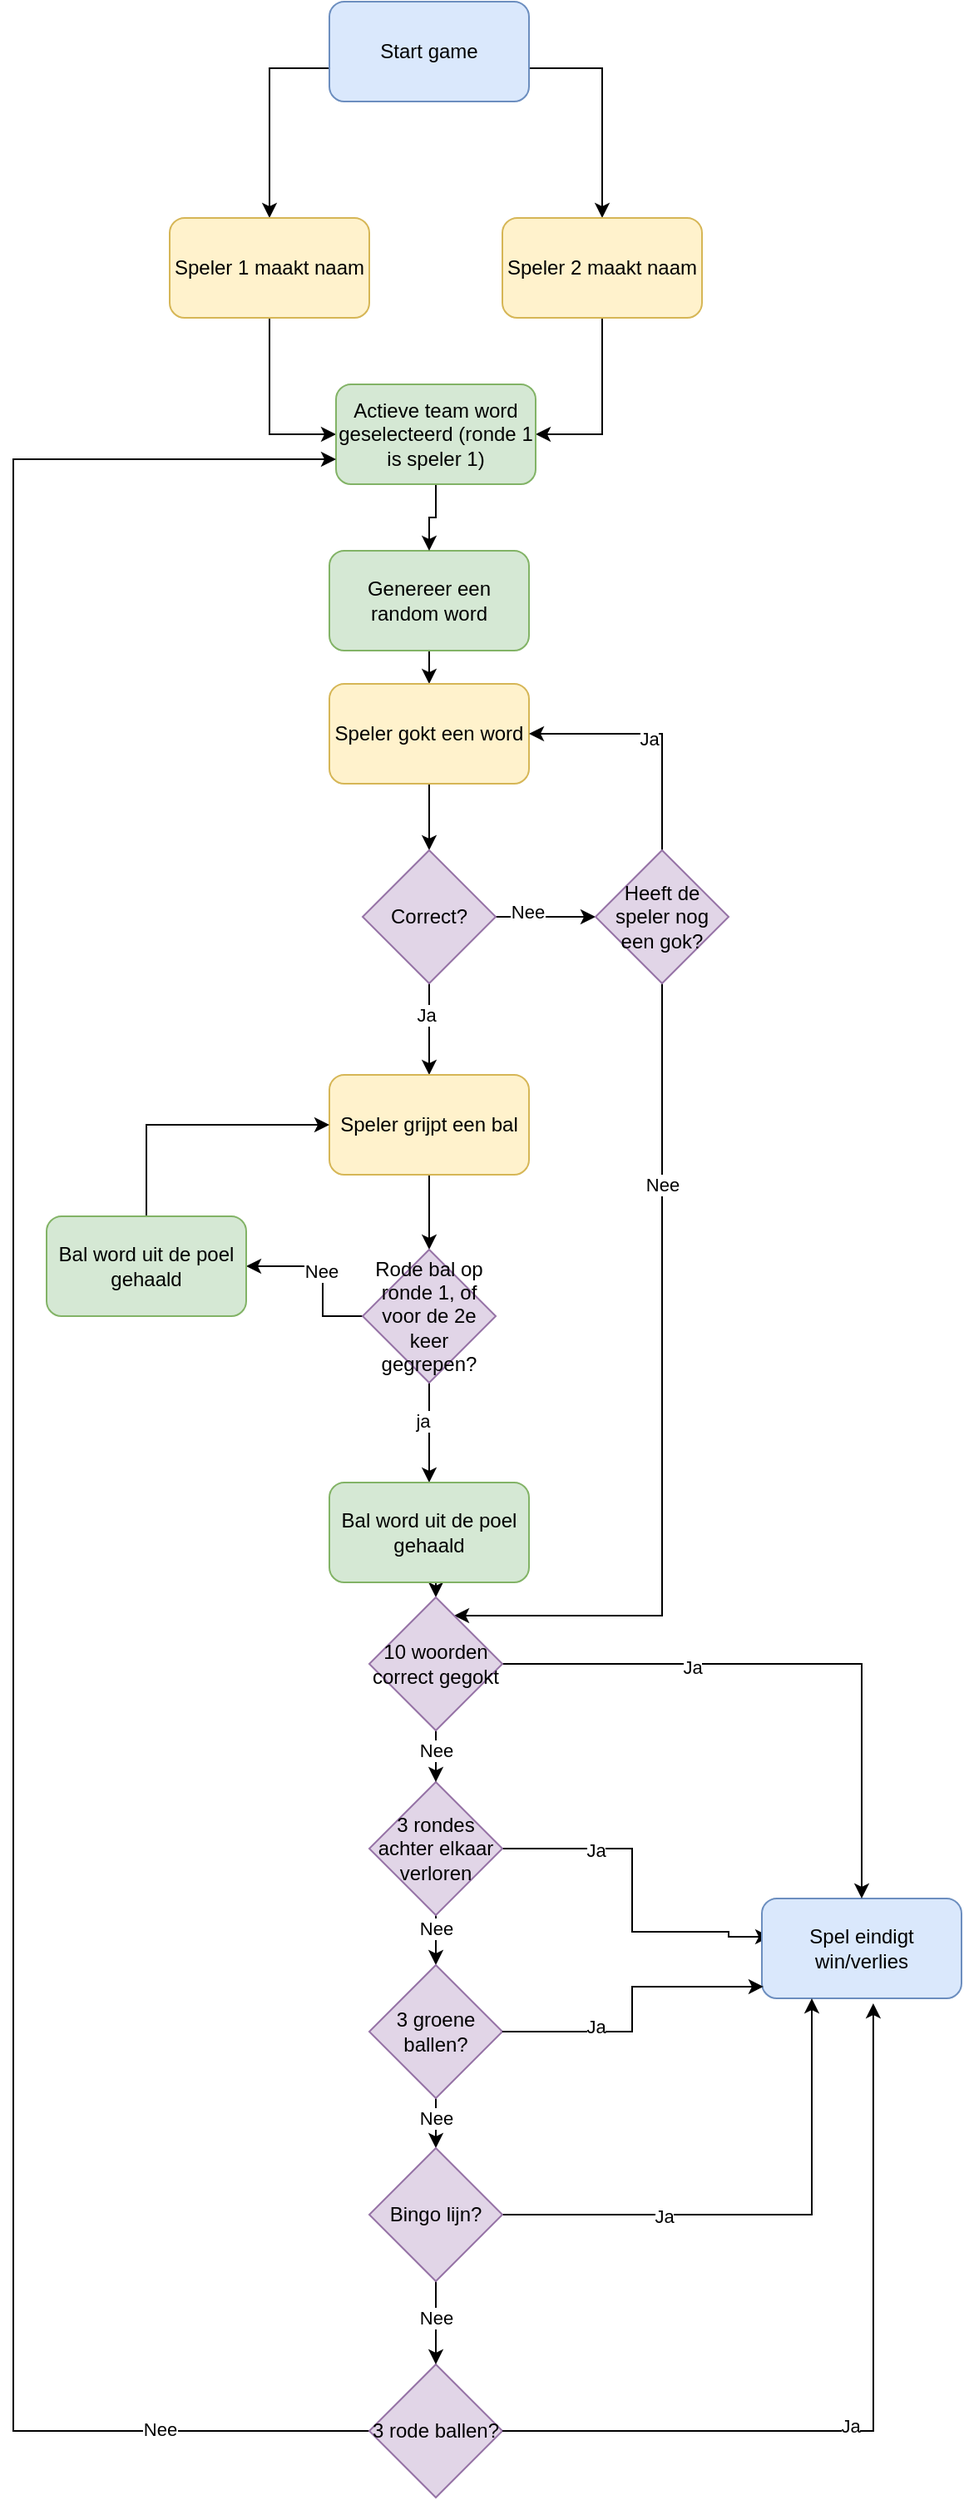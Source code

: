 <mxfile version="27.0.6">
  <diagram name="Pagina-1" id="88rqKn-kRWn1IQCB_Tzr">
    <mxGraphModel dx="1426" dy="777" grid="1" gridSize="10" guides="1" tooltips="1" connect="1" arrows="1" fold="1" page="1" pageScale="1" pageWidth="827" pageHeight="1169" math="0" shadow="0">
      <root>
        <mxCell id="0" />
        <mxCell id="1" parent="0" />
        <mxCell id="oClGTv9jNvnOxV3lfpxi-3" style="edgeStyle=orthogonalEdgeStyle;rounded=0;orthogonalLoop=1;jettySize=auto;html=1;entryX=0.5;entryY=0;entryDx=0;entryDy=0;" edge="1" parent="1" source="uWzpOT1AdCiu_1bDRIk7-1" target="oClGTv9jNvnOxV3lfpxi-1">
          <mxGeometry relative="1" as="geometry">
            <Array as="points">
              <mxPoint x="314" y="170" />
            </Array>
          </mxGeometry>
        </mxCell>
        <mxCell id="oClGTv9jNvnOxV3lfpxi-4" style="edgeStyle=orthogonalEdgeStyle;rounded=0;orthogonalLoop=1;jettySize=auto;html=1;entryX=0.5;entryY=0;entryDx=0;entryDy=0;" edge="1" parent="1" source="uWzpOT1AdCiu_1bDRIk7-1" target="oClGTv9jNvnOxV3lfpxi-2">
          <mxGeometry relative="1" as="geometry">
            <Array as="points">
              <mxPoint x="514" y="170" />
            </Array>
          </mxGeometry>
        </mxCell>
        <mxCell id="uWzpOT1AdCiu_1bDRIk7-1" value="Start game" style="rounded=1;whiteSpace=wrap;html=1;fillColor=#dae8fc;strokeColor=#6c8ebf;" parent="1" vertex="1">
          <mxGeometry x="350" y="130" width="120" height="60" as="geometry" />
        </mxCell>
        <mxCell id="uWzpOT1AdCiu_1bDRIk7-5" style="edgeStyle=orthogonalEdgeStyle;rounded=0;orthogonalLoop=1;jettySize=auto;html=1;exitX=0.5;exitY=1;exitDx=0;exitDy=0;entryX=0.5;entryY=0;entryDx=0;entryDy=0;" parent="1" source="uWzpOT1AdCiu_1bDRIk7-2" target="uWzpOT1AdCiu_1bDRIk7-4" edge="1">
          <mxGeometry relative="1" as="geometry" />
        </mxCell>
        <mxCell id="uWzpOT1AdCiu_1bDRIk7-2" value="Genereer een random word" style="rounded=1;whiteSpace=wrap;html=1;fillColor=#d5e8d4;strokeColor=#82b366;" parent="1" vertex="1">
          <mxGeometry x="350" y="460" width="120" height="60" as="geometry" />
        </mxCell>
        <mxCell id="uWzpOT1AdCiu_1bDRIk7-7" style="edgeStyle=orthogonalEdgeStyle;rounded=0;orthogonalLoop=1;jettySize=auto;html=1;entryX=0.5;entryY=0;entryDx=0;entryDy=0;" parent="1" source="uWzpOT1AdCiu_1bDRIk7-4" target="uWzpOT1AdCiu_1bDRIk7-6" edge="1">
          <mxGeometry relative="1" as="geometry" />
        </mxCell>
        <mxCell id="uWzpOT1AdCiu_1bDRIk7-4" value="Speler gokt een word" style="rounded=1;whiteSpace=wrap;html=1;fillColor=#fff2cc;strokeColor=#d6b656;" parent="1" vertex="1">
          <mxGeometry x="350" y="540" width="120" height="60" as="geometry" />
        </mxCell>
        <mxCell id="uWzpOT1AdCiu_1bDRIk7-9" style="edgeStyle=orthogonalEdgeStyle;rounded=0;orthogonalLoop=1;jettySize=auto;html=1;" parent="1" source="uWzpOT1AdCiu_1bDRIk7-6" target="uWzpOT1AdCiu_1bDRIk7-8" edge="1">
          <mxGeometry relative="1" as="geometry" />
        </mxCell>
        <mxCell id="uWzpOT1AdCiu_1bDRIk7-10" value="Nee" style="edgeLabel;html=1;align=center;verticalAlign=middle;resizable=0;points=[];" parent="uWzpOT1AdCiu_1bDRIk7-9" vertex="1" connectable="0">
          <mxGeometry x="-0.367" y="3" relative="1" as="geometry">
            <mxPoint as="offset" />
          </mxGeometry>
        </mxCell>
        <mxCell id="uWzpOT1AdCiu_1bDRIk7-14" style="edgeStyle=orthogonalEdgeStyle;rounded=0;orthogonalLoop=1;jettySize=auto;html=1;entryX=0.5;entryY=0;entryDx=0;entryDy=0;" parent="1" source="uWzpOT1AdCiu_1bDRIk7-6" target="uWzpOT1AdCiu_1bDRIk7-13" edge="1">
          <mxGeometry relative="1" as="geometry" />
        </mxCell>
        <mxCell id="uWzpOT1AdCiu_1bDRIk7-15" value="Ja" style="edgeLabel;html=1;align=center;verticalAlign=middle;resizable=0;points=[];" parent="uWzpOT1AdCiu_1bDRIk7-14" vertex="1" connectable="0">
          <mxGeometry x="-0.309" y="-2" relative="1" as="geometry">
            <mxPoint as="offset" />
          </mxGeometry>
        </mxCell>
        <mxCell id="uWzpOT1AdCiu_1bDRIk7-6" value="Correct?" style="rhombus;whiteSpace=wrap;html=1;fillColor=#e1d5e7;strokeColor=#9673a6;" parent="1" vertex="1">
          <mxGeometry x="370" y="640" width="80" height="80" as="geometry" />
        </mxCell>
        <mxCell id="uWzpOT1AdCiu_1bDRIk7-11" style="edgeStyle=orthogonalEdgeStyle;rounded=0;orthogonalLoop=1;jettySize=auto;html=1;exitX=0.5;exitY=0;exitDx=0;exitDy=0;entryX=1;entryY=0.5;entryDx=0;entryDy=0;" parent="1" source="uWzpOT1AdCiu_1bDRIk7-8" target="uWzpOT1AdCiu_1bDRIk7-4" edge="1">
          <mxGeometry relative="1" as="geometry" />
        </mxCell>
        <mxCell id="uWzpOT1AdCiu_1bDRIk7-12" value="Ja" style="edgeLabel;html=1;align=center;verticalAlign=middle;resizable=0;points=[];" parent="uWzpOT1AdCiu_1bDRIk7-11" vertex="1" connectable="0">
          <mxGeometry x="0.04" y="3" relative="1" as="geometry">
            <mxPoint as="offset" />
          </mxGeometry>
        </mxCell>
        <mxCell id="uWzpOT1AdCiu_1bDRIk7-18" style="edgeStyle=orthogonalEdgeStyle;rounded=0;orthogonalLoop=1;jettySize=auto;html=1;exitX=0.5;exitY=1;exitDx=0;exitDy=0;" parent="1" source="uWzpOT1AdCiu_1bDRIk7-8" target="oClGTv9jNvnOxV3lfpxi-23" edge="1">
          <mxGeometry relative="1" as="geometry">
            <mxPoint x="550" y="1000" as="targetPoint" />
            <Array as="points">
              <mxPoint x="550" y="1100" />
            </Array>
          </mxGeometry>
        </mxCell>
        <mxCell id="uWzpOT1AdCiu_1bDRIk7-19" value="Nee" style="edgeLabel;html=1;align=center;verticalAlign=middle;resizable=0;points=[];" parent="uWzpOT1AdCiu_1bDRIk7-18" vertex="1" connectable="0">
          <mxGeometry x="-0.523" relative="1" as="geometry">
            <mxPoint as="offset" />
          </mxGeometry>
        </mxCell>
        <mxCell id="uWzpOT1AdCiu_1bDRIk7-8" value="Heeft de speler nog een gok?" style="rhombus;whiteSpace=wrap;html=1;fillColor=#e1d5e7;strokeColor=#9673a6;" parent="1" vertex="1">
          <mxGeometry x="510" y="640" width="80" height="80" as="geometry" />
        </mxCell>
        <mxCell id="uWzpOT1AdCiu_1bDRIk7-17" style="edgeStyle=orthogonalEdgeStyle;rounded=0;orthogonalLoop=1;jettySize=auto;html=1;" parent="1" source="uWzpOT1AdCiu_1bDRIk7-13" edge="1">
          <mxGeometry relative="1" as="geometry">
            <mxPoint x="410" y="880" as="targetPoint" />
            <Array as="points">
              <mxPoint x="410" y="870" />
            </Array>
          </mxGeometry>
        </mxCell>
        <mxCell id="uWzpOT1AdCiu_1bDRIk7-13" value="Speler grijpt een bal" style="rounded=1;whiteSpace=wrap;html=1;fillColor=#fff2cc;strokeColor=#d6b656;" parent="1" vertex="1">
          <mxGeometry x="350" y="775" width="120" height="60" as="geometry" />
        </mxCell>
        <mxCell id="oClGTv9jNvnOxV3lfpxi-28" style="edgeStyle=orthogonalEdgeStyle;rounded=0;orthogonalLoop=1;jettySize=auto;html=1;exitX=0.5;exitY=1;exitDx=0;exitDy=0;entryX=0.5;entryY=0;entryDx=0;entryDy=0;" edge="1" parent="1" source="uWzpOT1AdCiu_1bDRIk7-16" target="oClGTv9jNvnOxV3lfpxi-24">
          <mxGeometry relative="1" as="geometry" />
        </mxCell>
        <mxCell id="oClGTv9jNvnOxV3lfpxi-31" value="Nee" style="edgeLabel;html=1;align=center;verticalAlign=middle;resizable=0;points=[];" vertex="1" connectable="0" parent="oClGTv9jNvnOxV3lfpxi-28">
          <mxGeometry x="-0.467" relative="1" as="geometry">
            <mxPoint as="offset" />
          </mxGeometry>
        </mxCell>
        <mxCell id="oClGTv9jNvnOxV3lfpxi-34" style="edgeStyle=orthogonalEdgeStyle;rounded=0;orthogonalLoop=1;jettySize=auto;html=1;entryX=0.042;entryY=0.383;entryDx=0;entryDy=0;entryPerimeter=0;" edge="1" parent="1" source="uWzpOT1AdCiu_1bDRIk7-16" target="uWzpOT1AdCiu_1bDRIk7-23">
          <mxGeometry relative="1" as="geometry">
            <mxPoint x="590" y="1300" as="targetPoint" />
            <Array as="points">
              <mxPoint x="532" y="1240" />
              <mxPoint x="532" y="1290" />
              <mxPoint x="590" y="1290" />
              <mxPoint x="590" y="1293" />
            </Array>
          </mxGeometry>
        </mxCell>
        <mxCell id="oClGTv9jNvnOxV3lfpxi-39" value="Ja" style="edgeLabel;html=1;align=center;verticalAlign=middle;resizable=0;points=[];" vertex="1" connectable="0" parent="oClGTv9jNvnOxV3lfpxi-34">
          <mxGeometry x="-0.477" y="-1" relative="1" as="geometry">
            <mxPoint as="offset" />
          </mxGeometry>
        </mxCell>
        <mxCell id="uWzpOT1AdCiu_1bDRIk7-16" value="3 rondes achter elkaar verloren" style="rhombus;whiteSpace=wrap;html=1;fillColor=#e1d5e7;strokeColor=#9673a6;" parent="1" vertex="1">
          <mxGeometry x="374" y="1200" width="80" height="80" as="geometry" />
        </mxCell>
        <mxCell id="uWzpOT1AdCiu_1bDRIk7-23" value="Spel eindigt win/verlies" style="rounded=1;whiteSpace=wrap;html=1;fillColor=#dae8fc;strokeColor=#6c8ebf;" parent="1" vertex="1">
          <mxGeometry x="610" y="1270" width="120" height="60" as="geometry" />
        </mxCell>
        <mxCell id="oClGTv9jNvnOxV3lfpxi-6" style="edgeStyle=orthogonalEdgeStyle;rounded=0;orthogonalLoop=1;jettySize=auto;html=1;entryX=0;entryY=0.5;entryDx=0;entryDy=0;" edge="1" parent="1" source="oClGTv9jNvnOxV3lfpxi-1" target="oClGTv9jNvnOxV3lfpxi-5">
          <mxGeometry relative="1" as="geometry" />
        </mxCell>
        <mxCell id="oClGTv9jNvnOxV3lfpxi-1" value="Speler 1 maakt naam" style="rounded=1;whiteSpace=wrap;html=1;fillColor=#fff2cc;strokeColor=#d6b656;" vertex="1" parent="1">
          <mxGeometry x="254" y="260" width="120" height="60" as="geometry" />
        </mxCell>
        <mxCell id="oClGTv9jNvnOxV3lfpxi-7" style="edgeStyle=orthogonalEdgeStyle;rounded=0;orthogonalLoop=1;jettySize=auto;html=1;entryX=1;entryY=0.5;entryDx=0;entryDy=0;" edge="1" parent="1" source="oClGTv9jNvnOxV3lfpxi-2" target="oClGTv9jNvnOxV3lfpxi-5">
          <mxGeometry relative="1" as="geometry" />
        </mxCell>
        <mxCell id="oClGTv9jNvnOxV3lfpxi-2" value="Speler 2 maakt naam" style="rounded=1;whiteSpace=wrap;html=1;fillColor=#fff2cc;strokeColor=#d6b656;" vertex="1" parent="1">
          <mxGeometry x="454" y="260" width="120" height="60" as="geometry" />
        </mxCell>
        <mxCell id="oClGTv9jNvnOxV3lfpxi-22" style="edgeStyle=orthogonalEdgeStyle;rounded=0;orthogonalLoop=1;jettySize=auto;html=1;entryX=0.5;entryY=0;entryDx=0;entryDy=0;" edge="1" parent="1" source="oClGTv9jNvnOxV3lfpxi-5" target="uWzpOT1AdCiu_1bDRIk7-2">
          <mxGeometry relative="1" as="geometry" />
        </mxCell>
        <mxCell id="oClGTv9jNvnOxV3lfpxi-5" value="Actieve team word geselecteerd (ronde 1 is speler 1)" style="rounded=1;whiteSpace=wrap;html=1;fillColor=#d5e8d4;strokeColor=#82b366;" vertex="1" parent="1">
          <mxGeometry x="354" y="360" width="120" height="60" as="geometry" />
        </mxCell>
        <mxCell id="oClGTv9jNvnOxV3lfpxi-13" style="edgeStyle=orthogonalEdgeStyle;rounded=0;orthogonalLoop=1;jettySize=auto;html=1;" edge="1" parent="1" source="oClGTv9jNvnOxV3lfpxi-12">
          <mxGeometry relative="1" as="geometry">
            <mxPoint x="410" y="1020" as="targetPoint" />
          </mxGeometry>
        </mxCell>
        <mxCell id="oClGTv9jNvnOxV3lfpxi-14" value="ja" style="edgeLabel;html=1;align=center;verticalAlign=middle;resizable=0;points=[];" vertex="1" connectable="0" parent="oClGTv9jNvnOxV3lfpxi-13">
          <mxGeometry x="-0.24" y="-4" relative="1" as="geometry">
            <mxPoint as="offset" />
          </mxGeometry>
        </mxCell>
        <mxCell id="oClGTv9jNvnOxV3lfpxi-17" style="edgeStyle=orthogonalEdgeStyle;rounded=0;orthogonalLoop=1;jettySize=auto;html=1;" edge="1" parent="1" source="oClGTv9jNvnOxV3lfpxi-12">
          <mxGeometry relative="1" as="geometry">
            <mxPoint x="300" y="890" as="targetPoint" />
            <Array as="points">
              <mxPoint x="346" y="920" />
            </Array>
          </mxGeometry>
        </mxCell>
        <mxCell id="oClGTv9jNvnOxV3lfpxi-18" value="Nee" style="edgeLabel;html=1;align=center;verticalAlign=middle;resizable=0;points=[];" vertex="1" connectable="0" parent="oClGTv9jNvnOxV3lfpxi-17">
          <mxGeometry x="0.03" y="1" relative="1" as="geometry">
            <mxPoint as="offset" />
          </mxGeometry>
        </mxCell>
        <mxCell id="oClGTv9jNvnOxV3lfpxi-12" value="Rode bal op ronde 1, of voor de 2e keer gegrepen?" style="rhombus;whiteSpace=wrap;html=1;fillColor=#e1d5e7;strokeColor=#9673a6;" vertex="1" parent="1">
          <mxGeometry x="370" y="880" width="80" height="80" as="geometry" />
        </mxCell>
        <mxCell id="oClGTv9jNvnOxV3lfpxi-20" style="edgeStyle=orthogonalEdgeStyle;rounded=0;orthogonalLoop=1;jettySize=auto;html=1;entryX=0;entryY=0.5;entryDx=0;entryDy=0;" edge="1" parent="1" source="oClGTv9jNvnOxV3lfpxi-19" target="uWzpOT1AdCiu_1bDRIk7-13">
          <mxGeometry relative="1" as="geometry">
            <Array as="points">
              <mxPoint x="240" y="805" />
            </Array>
          </mxGeometry>
        </mxCell>
        <mxCell id="oClGTv9jNvnOxV3lfpxi-19" value="Bal word uit de poel gehaald" style="rounded=1;whiteSpace=wrap;html=1;fillColor=#d5e8d4;strokeColor=#82b366;" vertex="1" parent="1">
          <mxGeometry x="180" y="860" width="120" height="60" as="geometry" />
        </mxCell>
        <mxCell id="oClGTv9jNvnOxV3lfpxi-26" style="edgeStyle=orthogonalEdgeStyle;rounded=0;orthogonalLoop=1;jettySize=auto;html=1;exitX=0.5;exitY=1;exitDx=0;exitDy=0;entryX=0.5;entryY=0;entryDx=0;entryDy=0;" edge="1" parent="1" source="oClGTv9jNvnOxV3lfpxi-21" target="oClGTv9jNvnOxV3lfpxi-23">
          <mxGeometry relative="1" as="geometry" />
        </mxCell>
        <mxCell id="oClGTv9jNvnOxV3lfpxi-21" value="Bal word uit de poel gehaald" style="rounded=1;whiteSpace=wrap;html=1;fillColor=#d5e8d4;strokeColor=#82b366;" vertex="1" parent="1">
          <mxGeometry x="350" y="1020" width="120" height="60" as="geometry" />
        </mxCell>
        <mxCell id="oClGTv9jNvnOxV3lfpxi-27" style="edgeStyle=orthogonalEdgeStyle;rounded=0;orthogonalLoop=1;jettySize=auto;html=1;exitX=0.5;exitY=1;exitDx=0;exitDy=0;entryX=0.5;entryY=0;entryDx=0;entryDy=0;" edge="1" parent="1" source="oClGTv9jNvnOxV3lfpxi-23" target="uWzpOT1AdCiu_1bDRIk7-16">
          <mxGeometry relative="1" as="geometry" />
        </mxCell>
        <mxCell id="oClGTv9jNvnOxV3lfpxi-30" value="Nee" style="edgeLabel;html=1;align=center;verticalAlign=middle;resizable=0;points=[];" vertex="1" connectable="0" parent="oClGTv9jNvnOxV3lfpxi-27">
          <mxGeometry x="-0.226" relative="1" as="geometry">
            <mxPoint as="offset" />
          </mxGeometry>
        </mxCell>
        <mxCell id="oClGTv9jNvnOxV3lfpxi-33" style="edgeStyle=orthogonalEdgeStyle;rounded=0;orthogonalLoop=1;jettySize=auto;html=1;" edge="1" parent="1" source="oClGTv9jNvnOxV3lfpxi-23" target="uWzpOT1AdCiu_1bDRIk7-23">
          <mxGeometry relative="1" as="geometry" />
        </mxCell>
        <mxCell id="oClGTv9jNvnOxV3lfpxi-40" value="Ja" style="edgeLabel;html=1;align=center;verticalAlign=middle;resizable=0;points=[];" vertex="1" connectable="0" parent="oClGTv9jNvnOxV3lfpxi-33">
          <mxGeometry x="-0.361" y="-2" relative="1" as="geometry">
            <mxPoint as="offset" />
          </mxGeometry>
        </mxCell>
        <mxCell id="oClGTv9jNvnOxV3lfpxi-23" value="10 woorden correct gegokt" style="rhombus;whiteSpace=wrap;html=1;fillColor=#e1d5e7;strokeColor=#9673a6;" vertex="1" parent="1">
          <mxGeometry x="374" y="1089" width="80" height="80" as="geometry" />
        </mxCell>
        <mxCell id="oClGTv9jNvnOxV3lfpxi-46" style="edgeStyle=orthogonalEdgeStyle;rounded=0;orthogonalLoop=1;jettySize=auto;html=1;exitX=0.5;exitY=1;exitDx=0;exitDy=0;" edge="1" parent="1" source="oClGTv9jNvnOxV3lfpxi-24" target="oClGTv9jNvnOxV3lfpxi-45">
          <mxGeometry relative="1" as="geometry" />
        </mxCell>
        <mxCell id="oClGTv9jNvnOxV3lfpxi-49" value="Nee" style="edgeLabel;html=1;align=center;verticalAlign=middle;resizable=0;points=[];" vertex="1" connectable="0" parent="oClGTv9jNvnOxV3lfpxi-46">
          <mxGeometry x="0.28" relative="1" as="geometry">
            <mxPoint as="offset" />
          </mxGeometry>
        </mxCell>
        <mxCell id="oClGTv9jNvnOxV3lfpxi-24" value="3 groene ballen?" style="rhombus;whiteSpace=wrap;html=1;fillColor=#e1d5e7;strokeColor=#9673a6;" vertex="1" parent="1">
          <mxGeometry x="374" y="1310" width="80" height="80" as="geometry" />
        </mxCell>
        <mxCell id="oClGTv9jNvnOxV3lfpxi-42" style="edgeStyle=orthogonalEdgeStyle;rounded=0;orthogonalLoop=1;jettySize=auto;html=1;entryX=0;entryY=0.75;entryDx=0;entryDy=0;" edge="1" parent="1" source="oClGTv9jNvnOxV3lfpxi-25" target="oClGTv9jNvnOxV3lfpxi-5">
          <mxGeometry relative="1" as="geometry">
            <Array as="points">
              <mxPoint x="160" y="1590" />
              <mxPoint x="160" y="405" />
            </Array>
          </mxGeometry>
        </mxCell>
        <mxCell id="oClGTv9jNvnOxV3lfpxi-43" value="Nee" style="edgeLabel;html=1;align=center;verticalAlign=middle;resizable=0;points=[];" vertex="1" connectable="0" parent="oClGTv9jNvnOxV3lfpxi-42">
          <mxGeometry x="-0.841" y="-1" relative="1" as="geometry">
            <mxPoint as="offset" />
          </mxGeometry>
        </mxCell>
        <mxCell id="oClGTv9jNvnOxV3lfpxi-25" value="3 rode ballen?" style="rhombus;whiteSpace=wrap;html=1;fillColor=#e1d5e7;strokeColor=#9673a6;" vertex="1" parent="1">
          <mxGeometry x="374" y="1550" width="80" height="80" as="geometry" />
        </mxCell>
        <mxCell id="oClGTv9jNvnOxV3lfpxi-35" style="edgeStyle=orthogonalEdgeStyle;rounded=0;orthogonalLoop=1;jettySize=auto;html=1;entryX=0.008;entryY=0.883;entryDx=0;entryDy=0;entryPerimeter=0;" edge="1" parent="1" source="oClGTv9jNvnOxV3lfpxi-24" target="uWzpOT1AdCiu_1bDRIk7-23">
          <mxGeometry relative="1" as="geometry" />
        </mxCell>
        <mxCell id="oClGTv9jNvnOxV3lfpxi-38" value="Ja" style="edgeLabel;html=1;align=center;verticalAlign=middle;resizable=0;points=[];" vertex="1" connectable="0" parent="oClGTv9jNvnOxV3lfpxi-35">
          <mxGeometry x="-0.391" y="3" relative="1" as="geometry">
            <mxPoint as="offset" />
          </mxGeometry>
        </mxCell>
        <mxCell id="oClGTv9jNvnOxV3lfpxi-36" style="edgeStyle=orthogonalEdgeStyle;rounded=0;orthogonalLoop=1;jettySize=auto;html=1;entryX=0.558;entryY=1.05;entryDx=0;entryDy=0;entryPerimeter=0;" edge="1" parent="1" source="oClGTv9jNvnOxV3lfpxi-25" target="uWzpOT1AdCiu_1bDRIk7-23">
          <mxGeometry relative="1" as="geometry" />
        </mxCell>
        <mxCell id="oClGTv9jNvnOxV3lfpxi-37" value="Ja" style="edgeLabel;html=1;align=center;verticalAlign=middle;resizable=0;points=[];" vertex="1" connectable="0" parent="oClGTv9jNvnOxV3lfpxi-36">
          <mxGeometry x="-0.131" y="3" relative="1" as="geometry">
            <mxPoint as="offset" />
          </mxGeometry>
        </mxCell>
        <mxCell id="oClGTv9jNvnOxV3lfpxi-47" style="edgeStyle=orthogonalEdgeStyle;rounded=0;orthogonalLoop=1;jettySize=auto;html=1;exitX=0.5;exitY=1;exitDx=0;exitDy=0;entryX=0.5;entryY=0;entryDx=0;entryDy=0;" edge="1" parent="1" source="oClGTv9jNvnOxV3lfpxi-45" target="oClGTv9jNvnOxV3lfpxi-25">
          <mxGeometry relative="1" as="geometry" />
        </mxCell>
        <mxCell id="oClGTv9jNvnOxV3lfpxi-48" value="Nee" style="edgeLabel;html=1;align=center;verticalAlign=middle;resizable=0;points=[];" vertex="1" connectable="0" parent="oClGTv9jNvnOxV3lfpxi-47">
          <mxGeometry x="-0.12" relative="1" as="geometry">
            <mxPoint as="offset" />
          </mxGeometry>
        </mxCell>
        <mxCell id="oClGTv9jNvnOxV3lfpxi-50" style="edgeStyle=orthogonalEdgeStyle;rounded=0;orthogonalLoop=1;jettySize=auto;html=1;entryX=0.25;entryY=1;entryDx=0;entryDy=0;" edge="1" parent="1" source="oClGTv9jNvnOxV3lfpxi-45" target="uWzpOT1AdCiu_1bDRIk7-23">
          <mxGeometry relative="1" as="geometry" />
        </mxCell>
        <mxCell id="oClGTv9jNvnOxV3lfpxi-51" value="Ja" style="edgeLabel;html=1;align=center;verticalAlign=middle;resizable=0;points=[];" vertex="1" connectable="0" parent="oClGTv9jNvnOxV3lfpxi-50">
          <mxGeometry x="-0.386" y="-1" relative="1" as="geometry">
            <mxPoint as="offset" />
          </mxGeometry>
        </mxCell>
        <mxCell id="oClGTv9jNvnOxV3lfpxi-45" value="Bingo lijn?" style="rhombus;whiteSpace=wrap;html=1;fillColor=#e1d5e7;strokeColor=#9673a6;" vertex="1" parent="1">
          <mxGeometry x="374" y="1420" width="80" height="80" as="geometry" />
        </mxCell>
      </root>
    </mxGraphModel>
  </diagram>
</mxfile>
